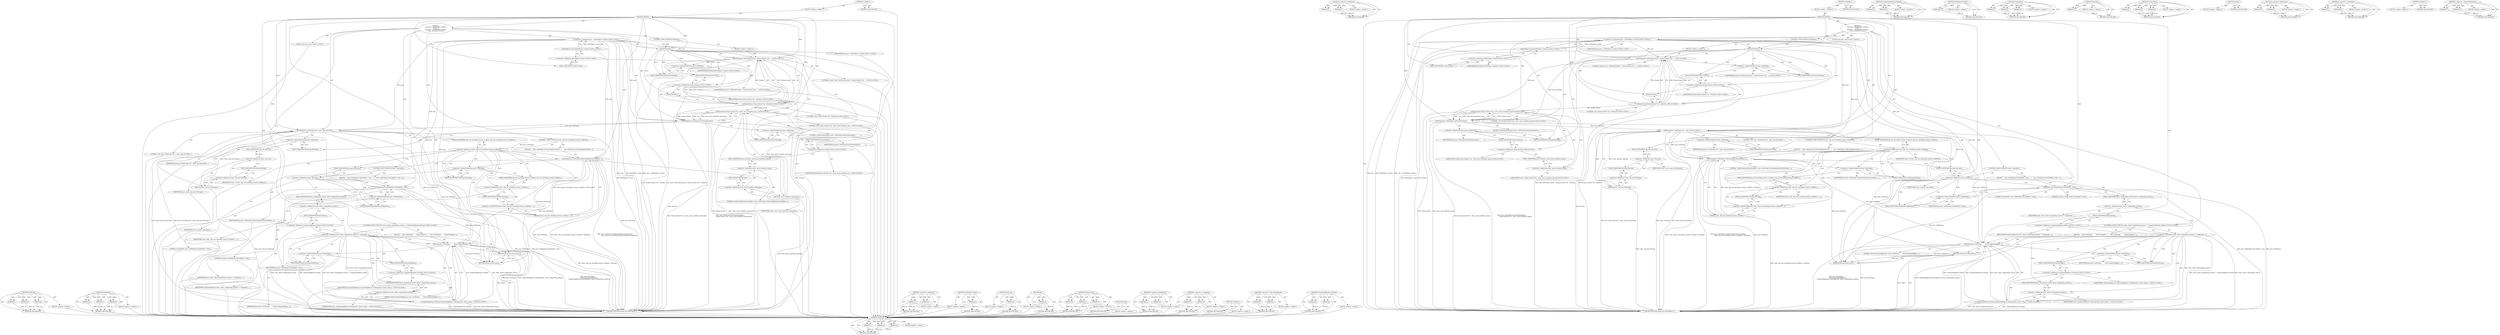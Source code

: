 digraph "&lt;operator&gt;.indirectFieldAccess" {
vulnerable_160 [label=<(METHOD,SetString)>];
vulnerable_161 [label=<(PARAM,p1)>];
vulnerable_162 [label=<(PARAM,p2)>];
vulnerable_163 [label=<(PARAM,p3)>];
vulnerable_164 [label=<(BLOCK,&lt;empty&gt;,&lt;empty&gt;)>];
vulnerable_165 [label=<(METHOD_RETURN,ANY)>];
vulnerable_185 [label=<(METHOD,SetBoolean)>];
vulnerable_186 [label=<(PARAM,p1)>];
vulnerable_187 [label=<(PARAM,p2)>];
vulnerable_188 [label=<(PARAM,p3)>];
vulnerable_189 [label=<(BLOCK,&lt;empty&gt;,&lt;empty&gt;)>];
vulnerable_190 [label=<(METHOD_RETURN,ANY)>];
vulnerable_6 [label=<(METHOD,&lt;global&gt;)<SUB>1</SUB>>];
vulnerable_7 [label=<(BLOCK,&lt;empty&gt;,&lt;empty&gt;)<SUB>1</SUB>>];
vulnerable_8 [label=<(METHOD,ToJSON)<SUB>1</SUB>>];
vulnerable_9 [label="<(BLOCK,{
  auto json = JSONObject::Create();
   if (Pa...,{
  auto json = JSONObject::Create();
   if (Pa...)<SUB>1</SUB>>"];
vulnerable_10 [label="<(LOCAL,auto json: auto)<SUB>2</SUB>>"];
vulnerable_11 [label="<(&lt;operator&gt;.assignment,json = JSONObject::Create())<SUB>2</SUB>>"];
vulnerable_12 [label="<(IDENTIFIER,json,json = JSONObject::Create())<SUB>2</SUB>>"];
vulnerable_13 [label="<(JSONObject.Create,JSONObject::Create())<SUB>2</SUB>>"];
vulnerable_14 [label="<(&lt;operator&gt;.fieldAccess,JSONObject::Create)<SUB>2</SUB>>"];
vulnerable_15 [label="<(IDENTIFIER,JSONObject,JSONObject::Create())<SUB>2</SUB>>"];
vulnerable_16 [label=<(FIELD_IDENTIFIER,Create,Create)<SUB>2</SUB>>];
vulnerable_17 [label=<(CONTROL_STRUCTURE,IF,if (Parent()))<SUB>3</SUB>>];
vulnerable_18 [label=<(Parent,Parent())<SUB>3</SUB>>];
vulnerable_19 [label=<(BLOCK,&lt;empty&gt;,&lt;empty&gt;)<SUB>4</SUB>>];
vulnerable_20 [label="<(SetString,json-&gt;SetString(&quot;parent&quot;, String::Format(&quot;%p&quot;, ...)<SUB>4</SUB>>"];
vulnerable_21 [label=<(&lt;operator&gt;.indirectFieldAccess,json-&gt;SetString)<SUB>4</SUB>>];
vulnerable_22 [label="<(IDENTIFIER,json,json-&gt;SetString(&quot;parent&quot;, String::Format(&quot;%p&quot;, ...)<SUB>4</SUB>>"];
vulnerable_23 [label=<(FIELD_IDENTIFIER,SetString,SetString)<SUB>4</SUB>>];
vulnerable_24 [label="<(LITERAL,&quot;parent&quot;,json-&gt;SetString(&quot;parent&quot;, String::Format(&quot;%p&quot;, ...)<SUB>4</SUB>>"];
vulnerable_25 [label="<(String.Format,String::Format(&quot;%p&quot;, Parent()))<SUB>4</SUB>>"];
vulnerable_26 [label="<(&lt;operator&gt;.fieldAccess,String::Format)<SUB>4</SUB>>"];
vulnerable_27 [label="<(IDENTIFIER,String,String::Format(&quot;%p&quot;, Parent()))<SUB>4</SUB>>"];
vulnerable_28 [label=<(FIELD_IDENTIFIER,Format,Format)<SUB>4</SUB>>];
vulnerable_29 [label="<(LITERAL,&quot;%p&quot;,String::Format(&quot;%p&quot;, Parent()))<SUB>4</SUB>>"];
vulnerable_30 [label=<(Parent,Parent())<SUB>4</SUB>>];
vulnerable_31 [label=<(SetString,json-&gt;SetString(&quot;localTransformSpace&quot;,
        ...)<SUB>5</SUB>>];
vulnerable_32 [label=<(&lt;operator&gt;.indirectFieldAccess,json-&gt;SetString)<SUB>5</SUB>>];
vulnerable_33 [label=<(IDENTIFIER,json,json-&gt;SetString(&quot;localTransformSpace&quot;,
        ...)<SUB>5</SUB>>];
vulnerable_34 [label=<(FIELD_IDENTIFIER,SetString,SetString)<SUB>5</SUB>>];
vulnerable_35 [label=<(LITERAL,&quot;localTransformSpace&quot;,json-&gt;SetString(&quot;localTransformSpace&quot;,
        ...)<SUB>5</SUB>>];
vulnerable_36 [label="<(String.Format,String::Format(&quot;%p&quot;, state_.local_transform_spa...)<SUB>6</SUB>>"];
vulnerable_37 [label="<(&lt;operator&gt;.fieldAccess,String::Format)<SUB>6</SUB>>"];
vulnerable_38 [label="<(IDENTIFIER,String,String::Format(&quot;%p&quot;, state_.local_transform_spa...)<SUB>6</SUB>>"];
vulnerable_39 [label=<(FIELD_IDENTIFIER,Format,Format)<SUB>6</SUB>>];
vulnerable_40 [label="<(LITERAL,&quot;%p&quot;,String::Format(&quot;%p&quot;, state_.local_transform_spa...)<SUB>6</SUB>>"];
vulnerable_41 [label=<(get,state_.local_transform_space.get())<SUB>6</SUB>>];
vulnerable_42 [label=<(&lt;operator&gt;.fieldAccess,state_.local_transform_space.get)<SUB>6</SUB>>];
vulnerable_43 [label=<(&lt;operator&gt;.fieldAccess,state_.local_transform_space)<SUB>6</SUB>>];
vulnerable_44 [label=<(IDENTIFIER,state_,state_.local_transform_space.get())<SUB>6</SUB>>];
vulnerable_45 [label=<(FIELD_IDENTIFIER,local_transform_space,local_transform_space)<SUB>6</SUB>>];
vulnerable_46 [label=<(FIELD_IDENTIFIER,get,get)<SUB>6</SUB>>];
vulnerable_47 [label=<(SetString,json-&gt;SetString(&quot;rect&quot;, state_.clip_rect.ToStri...)<SUB>7</SUB>>];
vulnerable_48 [label=<(&lt;operator&gt;.indirectFieldAccess,json-&gt;SetString)<SUB>7</SUB>>];
vulnerable_49 [label=<(IDENTIFIER,json,json-&gt;SetString(&quot;rect&quot;, state_.clip_rect.ToStri...)<SUB>7</SUB>>];
vulnerable_50 [label=<(FIELD_IDENTIFIER,SetString,SetString)<SUB>7</SUB>>];
vulnerable_51 [label=<(LITERAL,&quot;rect&quot;,json-&gt;SetString(&quot;rect&quot;, state_.clip_rect.ToStri...)<SUB>7</SUB>>];
vulnerable_52 [label=<(ToString,state_.clip_rect.ToString())<SUB>7</SUB>>];
vulnerable_53 [label=<(&lt;operator&gt;.fieldAccess,state_.clip_rect.ToString)<SUB>7</SUB>>];
vulnerable_54 [label=<(&lt;operator&gt;.fieldAccess,state_.clip_rect)<SUB>7</SUB>>];
vulnerable_55 [label=<(IDENTIFIER,state_,state_.clip_rect.ToString())<SUB>7</SUB>>];
vulnerable_56 [label=<(FIELD_IDENTIFIER,clip_rect,clip_rect)<SUB>7</SUB>>];
vulnerable_57 [label=<(FIELD_IDENTIFIER,ToString,ToString)<SUB>7</SUB>>];
vulnerable_58 [label=<(CONTROL_STRUCTURE,IF,if (state_.clip_rect_excluding_overlay_scrollbars))<SUB>8</SUB>>];
vulnerable_59 [label=<(&lt;operator&gt;.fieldAccess,state_.clip_rect_excluding_overlay_scrollbars)<SUB>8</SUB>>];
vulnerable_60 [label=<(IDENTIFIER,state_,if (state_.clip_rect_excluding_overlay_scrollbars))<SUB>8</SUB>>];
vulnerable_61 [label=<(FIELD_IDENTIFIER,clip_rect_excluding_overlay_scrollbars,clip_rect_excluding_overlay_scrollbars)<SUB>8</SUB>>];
vulnerable_62 [label=<(BLOCK,{
     json-&gt;SetString(&quot;rectExcludingOverlayScr...,{
     json-&gt;SetString(&quot;rectExcludingOverlayScr...)<SUB>8</SUB>>];
vulnerable_63 [label=<(SetString,json-&gt;SetString(&quot;rectExcludingOverlayScrollbars...)<SUB>9</SUB>>];
vulnerable_64 [label=<(&lt;operator&gt;.indirectFieldAccess,json-&gt;SetString)<SUB>9</SUB>>];
vulnerable_65 [label=<(IDENTIFIER,json,json-&gt;SetString(&quot;rectExcludingOverlayScrollbars...)<SUB>9</SUB>>];
vulnerable_66 [label=<(FIELD_IDENTIFIER,SetString,SetString)<SUB>9</SUB>>];
vulnerable_67 [label=<(LITERAL,&quot;rectExcludingOverlayScrollbars&quot;,json-&gt;SetString(&quot;rectExcludingOverlayScrollbars...)<SUB>9</SUB>>];
vulnerable_68 [label=<(ToString,state_.clip_rect_excluding_overlay_scrollbars-&gt;...)<SUB>10</SUB>>];
vulnerable_69 [label=<(&lt;operator&gt;.indirectFieldAccess,state_.clip_rect_excluding_overlay_scrollbars-&gt;...)<SUB>10</SUB>>];
vulnerable_70 [label=<(&lt;operator&gt;.fieldAccess,state_.clip_rect_excluding_overlay_scrollbars)<SUB>10</SUB>>];
vulnerable_71 [label=<(IDENTIFIER,state_,state_.clip_rect_excluding_overlay_scrollbars-&gt;...)<SUB>10</SUB>>];
vulnerable_72 [label=<(FIELD_IDENTIFIER,clip_rect_excluding_overlay_scrollbars,clip_rect_excluding_overlay_scrollbars)<SUB>10</SUB>>];
vulnerable_73 [label=<(FIELD_IDENTIFIER,ToString,ToString)<SUB>10</SUB>>];
vulnerable_74 [label=<(CONTROL_STRUCTURE,IF,if (state_.clip_path))<SUB>12</SUB>>];
vulnerable_75 [label=<(&lt;operator&gt;.fieldAccess,state_.clip_path)<SUB>12</SUB>>];
vulnerable_76 [label=<(IDENTIFIER,state_,if (state_.clip_path))<SUB>12</SUB>>];
vulnerable_77 [label=<(FIELD_IDENTIFIER,clip_path,clip_path)<SUB>12</SUB>>];
vulnerable_78 [label=<(BLOCK,{
    json-&gt;SetBoolean(&quot;hasClipPath&quot;, true);
  },{
    json-&gt;SetBoolean(&quot;hasClipPath&quot;, true);
  })<SUB>12</SUB>>];
vulnerable_79 [label=<(SetBoolean,json-&gt;SetBoolean(&quot;hasClipPath&quot;, true))<SUB>13</SUB>>];
vulnerable_80 [label=<(&lt;operator&gt;.indirectFieldAccess,json-&gt;SetBoolean)<SUB>13</SUB>>];
vulnerable_81 [label=<(IDENTIFIER,json,json-&gt;SetBoolean(&quot;hasClipPath&quot;, true))<SUB>13</SUB>>];
vulnerable_82 [label=<(FIELD_IDENTIFIER,SetBoolean,SetBoolean)<SUB>13</SUB>>];
vulnerable_83 [label=<(LITERAL,&quot;hasClipPath&quot;,json-&gt;SetBoolean(&quot;hasClipPath&quot;, true))<SUB>13</SUB>>];
vulnerable_84 [label=<(LITERAL,true,json-&gt;SetBoolean(&quot;hasClipPath&quot;, true))<SUB>13</SUB>>];
vulnerable_85 [label="<(CONTROL_STRUCTURE,IF,if (state_.direct_compositing_reasons != CompositingReason::kNone))<SUB>15</SUB>>"];
vulnerable_86 [label=<(&lt;operator&gt;.notEquals,state_.direct_compositing_reasons != Compositin...)<SUB>15</SUB>>];
vulnerable_87 [label=<(&lt;operator&gt;.fieldAccess,state_.direct_compositing_reasons)<SUB>15</SUB>>];
vulnerable_88 [label=<(IDENTIFIER,state_,state_.direct_compositing_reasons != Compositin...)<SUB>15</SUB>>];
vulnerable_89 [label=<(FIELD_IDENTIFIER,direct_compositing_reasons,direct_compositing_reasons)<SUB>15</SUB>>];
vulnerable_90 [label="<(&lt;operator&gt;.fieldAccess,CompositingReason::kNone)<SUB>15</SUB>>"];
vulnerable_91 [label=<(IDENTIFIER,CompositingReason,state_.direct_compositing_reasons != Compositin...)<SUB>15</SUB>>];
vulnerable_92 [label=<(FIELD_IDENTIFIER,kNone,kNone)<SUB>15</SUB>>];
vulnerable_93 [label=<(BLOCK,{
    json-&gt;SetString(
        &quot;directCompositi...,{
    json-&gt;SetString(
        &quot;directCompositi...)<SUB>15</SUB>>];
vulnerable_94 [label=<(SetString,json-&gt;SetString(
        &quot;directCompositingReas...)<SUB>16</SUB>>];
vulnerable_95 [label=<(&lt;operator&gt;.indirectFieldAccess,json-&gt;SetString)<SUB>16</SUB>>];
vulnerable_96 [label=<(IDENTIFIER,json,json-&gt;SetString(
        &quot;directCompositingReas...)<SUB>16</SUB>>];
vulnerable_97 [label=<(FIELD_IDENTIFIER,SetString,SetString)<SUB>16</SUB>>];
vulnerable_98 [label=<(LITERAL,&quot;directCompositingReasons&quot;,json-&gt;SetString(
        &quot;directCompositingReas...)<SUB>17</SUB>>];
vulnerable_99 [label="<(CompositingReason.ToString,CompositingReason::ToString(state_.direct_compo...)<SUB>18</SUB>>"];
vulnerable_100 [label="<(&lt;operator&gt;.fieldAccess,CompositingReason::ToString)<SUB>18</SUB>>"];
vulnerable_101 [label="<(IDENTIFIER,CompositingReason,CompositingReason::ToString(state_.direct_compo...)<SUB>18</SUB>>"];
vulnerable_102 [label=<(FIELD_IDENTIFIER,ToString,ToString)<SUB>18</SUB>>];
vulnerable_103 [label=<(&lt;operator&gt;.fieldAccess,state_.direct_compositing_reasons)<SUB>18</SUB>>];
vulnerable_104 [label="<(IDENTIFIER,state_,CompositingReason::ToString(state_.direct_compo...)<SUB>18</SUB>>"];
vulnerable_105 [label=<(FIELD_IDENTIFIER,direct_compositing_reasons,direct_compositing_reasons)<SUB>18</SUB>>];
vulnerable_106 [label=<(RETURN,return json;,return json;)<SUB>20</SUB>>];
vulnerable_107 [label=<(IDENTIFIER,json,return json;)<SUB>20</SUB>>];
vulnerable_108 [label=<(METHOD_RETURN,unique_ptr&lt;JSONObject&gt;)<SUB>1</SUB>>];
vulnerable_110 [label=<(METHOD_RETURN,ANY)<SUB>1</SUB>>];
vulnerable_191 [label=<(METHOD,&lt;operator&gt;.notEquals)>];
vulnerable_192 [label=<(PARAM,p1)>];
vulnerable_193 [label=<(PARAM,p2)>];
vulnerable_194 [label=<(BLOCK,&lt;empty&gt;,&lt;empty&gt;)>];
vulnerable_195 [label=<(METHOD_RETURN,ANY)>];
vulnerable_148 [label=<(METHOD,JSONObject.Create)>];
vulnerable_149 [label=<(PARAM,p1)>];
vulnerable_150 [label=<(BLOCK,&lt;empty&gt;,&lt;empty&gt;)>];
vulnerable_151 [label=<(METHOD_RETURN,ANY)>];
vulnerable_181 [label=<(METHOD,ToString)>];
vulnerable_182 [label=<(PARAM,p1)>];
vulnerable_183 [label=<(BLOCK,&lt;empty&gt;,&lt;empty&gt;)>];
vulnerable_184 [label=<(METHOD_RETURN,ANY)>];
vulnerable_177 [label=<(METHOD,get)>];
vulnerable_178 [label=<(PARAM,p1)>];
vulnerable_179 [label=<(BLOCK,&lt;empty&gt;,&lt;empty&gt;)>];
vulnerable_180 [label=<(METHOD_RETURN,ANY)>];
vulnerable_171 [label=<(METHOD,String.Format)>];
vulnerable_172 [label=<(PARAM,p1)>];
vulnerable_173 [label=<(PARAM,p2)>];
vulnerable_174 [label=<(PARAM,p3)>];
vulnerable_175 [label=<(BLOCK,&lt;empty&gt;,&lt;empty&gt;)>];
vulnerable_176 [label=<(METHOD_RETURN,ANY)>];
vulnerable_157 [label=<(METHOD,Parent)>];
vulnerable_158 [label=<(BLOCK,&lt;empty&gt;,&lt;empty&gt;)>];
vulnerable_159 [label=<(METHOD_RETURN,ANY)>];
vulnerable_152 [label=<(METHOD,&lt;operator&gt;.fieldAccess)>];
vulnerable_153 [label=<(PARAM,p1)>];
vulnerable_154 [label=<(PARAM,p2)>];
vulnerable_155 [label=<(BLOCK,&lt;empty&gt;,&lt;empty&gt;)>];
vulnerable_156 [label=<(METHOD_RETURN,ANY)>];
vulnerable_143 [label=<(METHOD,&lt;operator&gt;.assignment)>];
vulnerable_144 [label=<(PARAM,p1)>];
vulnerable_145 [label=<(PARAM,p2)>];
vulnerable_146 [label=<(BLOCK,&lt;empty&gt;,&lt;empty&gt;)>];
vulnerable_147 [label=<(METHOD_RETURN,ANY)>];
vulnerable_137 [label=<(METHOD,&lt;global&gt;)<SUB>1</SUB>>];
vulnerable_138 [label=<(BLOCK,&lt;empty&gt;,&lt;empty&gt;)>];
vulnerable_139 [label=<(METHOD_RETURN,ANY)>];
vulnerable_166 [label=<(METHOD,&lt;operator&gt;.indirectFieldAccess)>];
vulnerable_167 [label=<(PARAM,p1)>];
vulnerable_168 [label=<(PARAM,p2)>];
vulnerable_169 [label=<(BLOCK,&lt;empty&gt;,&lt;empty&gt;)>];
vulnerable_170 [label=<(METHOD_RETURN,ANY)>];
vulnerable_196 [label=<(METHOD,CompositingReason.ToString)>];
vulnerable_197 [label=<(PARAM,p1)>];
vulnerable_198 [label=<(PARAM,p2)>];
vulnerable_199 [label=<(BLOCK,&lt;empty&gt;,&lt;empty&gt;)>];
vulnerable_200 [label=<(METHOD_RETURN,ANY)>];
fixed_157 [label=<(METHOD,SetString)>];
fixed_158 [label=<(PARAM,p1)>];
fixed_159 [label=<(PARAM,p2)>];
fixed_160 [label=<(PARAM,p3)>];
fixed_161 [label=<(BLOCK,&lt;empty&gt;,&lt;empty&gt;)>];
fixed_162 [label=<(METHOD_RETURN,ANY)>];
fixed_184 [label=<(METHOD,&lt;operator&gt;.notEquals)>];
fixed_185 [label=<(PARAM,p1)>];
fixed_186 [label=<(PARAM,p2)>];
fixed_187 [label=<(BLOCK,&lt;empty&gt;,&lt;empty&gt;)>];
fixed_188 [label=<(METHOD_RETURN,ANY)>];
fixed_6 [label=<(METHOD,&lt;global&gt;)<SUB>1</SUB>>];
fixed_7 [label=<(BLOCK,&lt;empty&gt;,&lt;empty&gt;)<SUB>1</SUB>>];
fixed_8 [label=<(METHOD,ToJSON)<SUB>1</SUB>>];
fixed_9 [label="<(BLOCK,{
  auto json = JSONObject::Create();
   if (Pa...,{
  auto json = JSONObject::Create();
   if (Pa...)<SUB>1</SUB>>"];
fixed_10 [label="<(LOCAL,auto json: auto)<SUB>2</SUB>>"];
fixed_11 [label="<(&lt;operator&gt;.assignment,json = JSONObject::Create())<SUB>2</SUB>>"];
fixed_12 [label="<(IDENTIFIER,json,json = JSONObject::Create())<SUB>2</SUB>>"];
fixed_13 [label="<(JSONObject.Create,JSONObject::Create())<SUB>2</SUB>>"];
fixed_14 [label="<(&lt;operator&gt;.fieldAccess,JSONObject::Create)<SUB>2</SUB>>"];
fixed_15 [label="<(IDENTIFIER,JSONObject,JSONObject::Create())<SUB>2</SUB>>"];
fixed_16 [label=<(FIELD_IDENTIFIER,Create,Create)<SUB>2</SUB>>];
fixed_17 [label=<(CONTROL_STRUCTURE,IF,if (Parent()))<SUB>3</SUB>>];
fixed_18 [label=<(Parent,Parent())<SUB>3</SUB>>];
fixed_19 [label=<(BLOCK,&lt;empty&gt;,&lt;empty&gt;)<SUB>4</SUB>>];
fixed_20 [label="<(SetString,json-&gt;SetString(&quot;parent&quot;, String::Format(&quot;%p&quot;, ...)<SUB>4</SUB>>"];
fixed_21 [label=<(&lt;operator&gt;.indirectFieldAccess,json-&gt;SetString)<SUB>4</SUB>>];
fixed_22 [label="<(IDENTIFIER,json,json-&gt;SetString(&quot;parent&quot;, String::Format(&quot;%p&quot;, ...)<SUB>4</SUB>>"];
fixed_23 [label=<(FIELD_IDENTIFIER,SetString,SetString)<SUB>4</SUB>>];
fixed_24 [label="<(LITERAL,&quot;parent&quot;,json-&gt;SetString(&quot;parent&quot;, String::Format(&quot;%p&quot;, ...)<SUB>4</SUB>>"];
fixed_25 [label="<(String.Format,String::Format(&quot;%p&quot;, Parent()))<SUB>4</SUB>>"];
fixed_26 [label="<(&lt;operator&gt;.fieldAccess,String::Format)<SUB>4</SUB>>"];
fixed_27 [label="<(IDENTIFIER,String,String::Format(&quot;%p&quot;, Parent()))<SUB>4</SUB>>"];
fixed_28 [label=<(FIELD_IDENTIFIER,Format,Format)<SUB>4</SUB>>];
fixed_29 [label="<(LITERAL,&quot;%p&quot;,String::Format(&quot;%p&quot;, Parent()))<SUB>4</SUB>>"];
fixed_30 [label=<(Parent,Parent())<SUB>4</SUB>>];
fixed_31 [label=<(SetString,json-&gt;SetString(&quot;localTransformSpace&quot;,
        ...)<SUB>5</SUB>>];
fixed_32 [label=<(&lt;operator&gt;.indirectFieldAccess,json-&gt;SetString)<SUB>5</SUB>>];
fixed_33 [label=<(IDENTIFIER,json,json-&gt;SetString(&quot;localTransformSpace&quot;,
        ...)<SUB>5</SUB>>];
fixed_34 [label=<(FIELD_IDENTIFIER,SetString,SetString)<SUB>5</SUB>>];
fixed_35 [label=<(LITERAL,&quot;localTransformSpace&quot;,json-&gt;SetString(&quot;localTransformSpace&quot;,
        ...)<SUB>5</SUB>>];
fixed_36 [label="<(String.Format,String::Format(&quot;%p&quot;, state_.local_transform_space))<SUB>6</SUB>>"];
fixed_37 [label="<(&lt;operator&gt;.fieldAccess,String::Format)<SUB>6</SUB>>"];
fixed_38 [label="<(IDENTIFIER,String,String::Format(&quot;%p&quot;, state_.local_transform_space))<SUB>6</SUB>>"];
fixed_39 [label=<(FIELD_IDENTIFIER,Format,Format)<SUB>6</SUB>>];
fixed_40 [label="<(LITERAL,&quot;%p&quot;,String::Format(&quot;%p&quot;, state_.local_transform_space))<SUB>6</SUB>>"];
fixed_41 [label=<(&lt;operator&gt;.fieldAccess,state_.local_transform_space)<SUB>6</SUB>>];
fixed_42 [label="<(IDENTIFIER,state_,String::Format(&quot;%p&quot;, state_.local_transform_space))<SUB>6</SUB>>"];
fixed_43 [label=<(FIELD_IDENTIFIER,local_transform_space,local_transform_space)<SUB>6</SUB>>];
fixed_44 [label=<(SetString,json-&gt;SetString(&quot;rect&quot;, state_.clip_rect.ToStri...)<SUB>7</SUB>>];
fixed_45 [label=<(&lt;operator&gt;.indirectFieldAccess,json-&gt;SetString)<SUB>7</SUB>>];
fixed_46 [label=<(IDENTIFIER,json,json-&gt;SetString(&quot;rect&quot;, state_.clip_rect.ToStri...)<SUB>7</SUB>>];
fixed_47 [label=<(FIELD_IDENTIFIER,SetString,SetString)<SUB>7</SUB>>];
fixed_48 [label=<(LITERAL,&quot;rect&quot;,json-&gt;SetString(&quot;rect&quot;, state_.clip_rect.ToStri...)<SUB>7</SUB>>];
fixed_49 [label=<(ToString,state_.clip_rect.ToString())<SUB>7</SUB>>];
fixed_50 [label=<(&lt;operator&gt;.fieldAccess,state_.clip_rect.ToString)<SUB>7</SUB>>];
fixed_51 [label=<(&lt;operator&gt;.fieldAccess,state_.clip_rect)<SUB>7</SUB>>];
fixed_52 [label=<(IDENTIFIER,state_,state_.clip_rect.ToString())<SUB>7</SUB>>];
fixed_53 [label=<(FIELD_IDENTIFIER,clip_rect,clip_rect)<SUB>7</SUB>>];
fixed_54 [label=<(FIELD_IDENTIFIER,ToString,ToString)<SUB>7</SUB>>];
fixed_55 [label=<(CONTROL_STRUCTURE,IF,if (state_.clip_rect_excluding_overlay_scrollbars))<SUB>8</SUB>>];
fixed_56 [label=<(&lt;operator&gt;.fieldAccess,state_.clip_rect_excluding_overlay_scrollbars)<SUB>8</SUB>>];
fixed_57 [label=<(IDENTIFIER,state_,if (state_.clip_rect_excluding_overlay_scrollbars))<SUB>8</SUB>>];
fixed_58 [label=<(FIELD_IDENTIFIER,clip_rect_excluding_overlay_scrollbars,clip_rect_excluding_overlay_scrollbars)<SUB>8</SUB>>];
fixed_59 [label=<(BLOCK,{
     json-&gt;SetString(&quot;rectExcludingOverlayScr...,{
     json-&gt;SetString(&quot;rectExcludingOverlayScr...)<SUB>8</SUB>>];
fixed_60 [label=<(SetString,json-&gt;SetString(&quot;rectExcludingOverlayScrollbars...)<SUB>9</SUB>>];
fixed_61 [label=<(&lt;operator&gt;.indirectFieldAccess,json-&gt;SetString)<SUB>9</SUB>>];
fixed_62 [label=<(IDENTIFIER,json,json-&gt;SetString(&quot;rectExcludingOverlayScrollbars...)<SUB>9</SUB>>];
fixed_63 [label=<(FIELD_IDENTIFIER,SetString,SetString)<SUB>9</SUB>>];
fixed_64 [label=<(LITERAL,&quot;rectExcludingOverlayScrollbars&quot;,json-&gt;SetString(&quot;rectExcludingOverlayScrollbars...)<SUB>9</SUB>>];
fixed_65 [label=<(ToString,state_.clip_rect_excluding_overlay_scrollbars-&gt;...)<SUB>10</SUB>>];
fixed_66 [label=<(&lt;operator&gt;.indirectFieldAccess,state_.clip_rect_excluding_overlay_scrollbars-&gt;...)<SUB>10</SUB>>];
fixed_67 [label=<(&lt;operator&gt;.fieldAccess,state_.clip_rect_excluding_overlay_scrollbars)<SUB>10</SUB>>];
fixed_68 [label=<(IDENTIFIER,state_,state_.clip_rect_excluding_overlay_scrollbars-&gt;...)<SUB>10</SUB>>];
fixed_69 [label=<(FIELD_IDENTIFIER,clip_rect_excluding_overlay_scrollbars,clip_rect_excluding_overlay_scrollbars)<SUB>10</SUB>>];
fixed_70 [label=<(FIELD_IDENTIFIER,ToString,ToString)<SUB>10</SUB>>];
fixed_71 [label=<(CONTROL_STRUCTURE,IF,if (state_.clip_path))<SUB>12</SUB>>];
fixed_72 [label=<(&lt;operator&gt;.fieldAccess,state_.clip_path)<SUB>12</SUB>>];
fixed_73 [label=<(IDENTIFIER,state_,if (state_.clip_path))<SUB>12</SUB>>];
fixed_74 [label=<(FIELD_IDENTIFIER,clip_path,clip_path)<SUB>12</SUB>>];
fixed_75 [label=<(BLOCK,{
    json-&gt;SetBoolean(&quot;hasClipPath&quot;, true);
  },{
    json-&gt;SetBoolean(&quot;hasClipPath&quot;, true);
  })<SUB>12</SUB>>];
fixed_76 [label=<(SetBoolean,json-&gt;SetBoolean(&quot;hasClipPath&quot;, true))<SUB>13</SUB>>];
fixed_77 [label=<(&lt;operator&gt;.indirectFieldAccess,json-&gt;SetBoolean)<SUB>13</SUB>>];
fixed_78 [label=<(IDENTIFIER,json,json-&gt;SetBoolean(&quot;hasClipPath&quot;, true))<SUB>13</SUB>>];
fixed_79 [label=<(FIELD_IDENTIFIER,SetBoolean,SetBoolean)<SUB>13</SUB>>];
fixed_80 [label=<(LITERAL,&quot;hasClipPath&quot;,json-&gt;SetBoolean(&quot;hasClipPath&quot;, true))<SUB>13</SUB>>];
fixed_81 [label=<(LITERAL,true,json-&gt;SetBoolean(&quot;hasClipPath&quot;, true))<SUB>13</SUB>>];
fixed_82 [label="<(CONTROL_STRUCTURE,IF,if (state_.direct_compositing_reasons != CompositingReason::kNone))<SUB>15</SUB>>"];
fixed_83 [label=<(&lt;operator&gt;.notEquals,state_.direct_compositing_reasons != Compositin...)<SUB>15</SUB>>];
fixed_84 [label=<(&lt;operator&gt;.fieldAccess,state_.direct_compositing_reasons)<SUB>15</SUB>>];
fixed_85 [label=<(IDENTIFIER,state_,state_.direct_compositing_reasons != Compositin...)<SUB>15</SUB>>];
fixed_86 [label=<(FIELD_IDENTIFIER,direct_compositing_reasons,direct_compositing_reasons)<SUB>15</SUB>>];
fixed_87 [label="<(&lt;operator&gt;.fieldAccess,CompositingReason::kNone)<SUB>15</SUB>>"];
fixed_88 [label=<(IDENTIFIER,CompositingReason,state_.direct_compositing_reasons != Compositin...)<SUB>15</SUB>>];
fixed_89 [label=<(FIELD_IDENTIFIER,kNone,kNone)<SUB>15</SUB>>];
fixed_90 [label=<(BLOCK,{
    json-&gt;SetString(
        &quot;directCompositi...,{
    json-&gt;SetString(
        &quot;directCompositi...)<SUB>15</SUB>>];
fixed_91 [label=<(SetString,json-&gt;SetString(
        &quot;directCompositingReas...)<SUB>16</SUB>>];
fixed_92 [label=<(&lt;operator&gt;.indirectFieldAccess,json-&gt;SetString)<SUB>16</SUB>>];
fixed_93 [label=<(IDENTIFIER,json,json-&gt;SetString(
        &quot;directCompositingReas...)<SUB>16</SUB>>];
fixed_94 [label=<(FIELD_IDENTIFIER,SetString,SetString)<SUB>16</SUB>>];
fixed_95 [label=<(LITERAL,&quot;directCompositingReasons&quot;,json-&gt;SetString(
        &quot;directCompositingReas...)<SUB>17</SUB>>];
fixed_96 [label="<(CompositingReason.ToString,CompositingReason::ToString(state_.direct_compo...)<SUB>18</SUB>>"];
fixed_97 [label="<(&lt;operator&gt;.fieldAccess,CompositingReason::ToString)<SUB>18</SUB>>"];
fixed_98 [label="<(IDENTIFIER,CompositingReason,CompositingReason::ToString(state_.direct_compo...)<SUB>18</SUB>>"];
fixed_99 [label=<(FIELD_IDENTIFIER,ToString,ToString)<SUB>18</SUB>>];
fixed_100 [label=<(&lt;operator&gt;.fieldAccess,state_.direct_compositing_reasons)<SUB>18</SUB>>];
fixed_101 [label="<(IDENTIFIER,state_,CompositingReason::ToString(state_.direct_compo...)<SUB>18</SUB>>"];
fixed_102 [label=<(FIELD_IDENTIFIER,direct_compositing_reasons,direct_compositing_reasons)<SUB>18</SUB>>];
fixed_103 [label=<(RETURN,return json;,return json;)<SUB>20</SUB>>];
fixed_104 [label=<(IDENTIFIER,json,return json;)<SUB>20</SUB>>];
fixed_105 [label=<(METHOD_RETURN,unique_ptr&lt;JSONObject&gt;)<SUB>1</SUB>>];
fixed_107 [label=<(METHOD_RETURN,ANY)<SUB>1</SUB>>];
fixed_189 [label=<(METHOD,CompositingReason.ToString)>];
fixed_190 [label=<(PARAM,p1)>];
fixed_191 [label=<(PARAM,p2)>];
fixed_192 [label=<(BLOCK,&lt;empty&gt;,&lt;empty&gt;)>];
fixed_193 [label=<(METHOD_RETURN,ANY)>];
fixed_145 [label=<(METHOD,JSONObject.Create)>];
fixed_146 [label=<(PARAM,p1)>];
fixed_147 [label=<(BLOCK,&lt;empty&gt;,&lt;empty&gt;)>];
fixed_148 [label=<(METHOD_RETURN,ANY)>];
fixed_178 [label=<(METHOD,SetBoolean)>];
fixed_179 [label=<(PARAM,p1)>];
fixed_180 [label=<(PARAM,p2)>];
fixed_181 [label=<(PARAM,p3)>];
fixed_182 [label=<(BLOCK,&lt;empty&gt;,&lt;empty&gt;)>];
fixed_183 [label=<(METHOD_RETURN,ANY)>];
fixed_174 [label=<(METHOD,ToString)>];
fixed_175 [label=<(PARAM,p1)>];
fixed_176 [label=<(BLOCK,&lt;empty&gt;,&lt;empty&gt;)>];
fixed_177 [label=<(METHOD_RETURN,ANY)>];
fixed_168 [label=<(METHOD,String.Format)>];
fixed_169 [label=<(PARAM,p1)>];
fixed_170 [label=<(PARAM,p2)>];
fixed_171 [label=<(PARAM,p3)>];
fixed_172 [label=<(BLOCK,&lt;empty&gt;,&lt;empty&gt;)>];
fixed_173 [label=<(METHOD_RETURN,ANY)>];
fixed_154 [label=<(METHOD,Parent)>];
fixed_155 [label=<(BLOCK,&lt;empty&gt;,&lt;empty&gt;)>];
fixed_156 [label=<(METHOD_RETURN,ANY)>];
fixed_149 [label=<(METHOD,&lt;operator&gt;.fieldAccess)>];
fixed_150 [label=<(PARAM,p1)>];
fixed_151 [label=<(PARAM,p2)>];
fixed_152 [label=<(BLOCK,&lt;empty&gt;,&lt;empty&gt;)>];
fixed_153 [label=<(METHOD_RETURN,ANY)>];
fixed_140 [label=<(METHOD,&lt;operator&gt;.assignment)>];
fixed_141 [label=<(PARAM,p1)>];
fixed_142 [label=<(PARAM,p2)>];
fixed_143 [label=<(BLOCK,&lt;empty&gt;,&lt;empty&gt;)>];
fixed_144 [label=<(METHOD_RETURN,ANY)>];
fixed_134 [label=<(METHOD,&lt;global&gt;)<SUB>1</SUB>>];
fixed_135 [label=<(BLOCK,&lt;empty&gt;,&lt;empty&gt;)>];
fixed_136 [label=<(METHOD_RETURN,ANY)>];
fixed_163 [label=<(METHOD,&lt;operator&gt;.indirectFieldAccess)>];
fixed_164 [label=<(PARAM,p1)>];
fixed_165 [label=<(PARAM,p2)>];
fixed_166 [label=<(BLOCK,&lt;empty&gt;,&lt;empty&gt;)>];
fixed_167 [label=<(METHOD_RETURN,ANY)>];
vulnerable_160 -> vulnerable_161  [key=0, label="AST: "];
vulnerable_160 -> vulnerable_161  [key=1, label="DDG: "];
vulnerable_160 -> vulnerable_164  [key=0, label="AST: "];
vulnerable_160 -> vulnerable_162  [key=0, label="AST: "];
vulnerable_160 -> vulnerable_162  [key=1, label="DDG: "];
vulnerable_160 -> vulnerable_165  [key=0, label="AST: "];
vulnerable_160 -> vulnerable_165  [key=1, label="CFG: "];
vulnerable_160 -> vulnerable_163  [key=0, label="AST: "];
vulnerable_160 -> vulnerable_163  [key=1, label="DDG: "];
vulnerable_161 -> vulnerable_165  [key=0, label="DDG: p1"];
vulnerable_162 -> vulnerable_165  [key=0, label="DDG: p2"];
vulnerable_163 -> vulnerable_165  [key=0, label="DDG: p3"];
vulnerable_164 -> fixed_157  [key=0];
vulnerable_165 -> fixed_157  [key=0];
vulnerable_185 -> vulnerable_186  [key=0, label="AST: "];
vulnerable_185 -> vulnerable_186  [key=1, label="DDG: "];
vulnerable_185 -> vulnerable_189  [key=0, label="AST: "];
vulnerable_185 -> vulnerable_187  [key=0, label="AST: "];
vulnerable_185 -> vulnerable_187  [key=1, label="DDG: "];
vulnerable_185 -> vulnerable_190  [key=0, label="AST: "];
vulnerable_185 -> vulnerable_190  [key=1, label="CFG: "];
vulnerable_185 -> vulnerable_188  [key=0, label="AST: "];
vulnerable_185 -> vulnerable_188  [key=1, label="DDG: "];
vulnerable_186 -> vulnerable_190  [key=0, label="DDG: p1"];
vulnerable_187 -> vulnerable_190  [key=0, label="DDG: p2"];
vulnerable_188 -> vulnerable_190  [key=0, label="DDG: p3"];
vulnerable_189 -> fixed_157  [key=0];
vulnerable_190 -> fixed_157  [key=0];
vulnerable_6 -> vulnerable_7  [key=0, label="AST: "];
vulnerable_6 -> vulnerable_110  [key=0, label="AST: "];
vulnerable_6 -> vulnerable_110  [key=1, label="CFG: "];
vulnerable_7 -> vulnerable_8  [key=0, label="AST: "];
vulnerable_8 -> vulnerable_9  [key=0, label="AST: "];
vulnerable_8 -> vulnerable_108  [key=0, label="AST: "];
vulnerable_8 -> vulnerable_16  [key=0, label="CFG: "];
vulnerable_8 -> vulnerable_18  [key=0, label="DDG: "];
vulnerable_8 -> vulnerable_31  [key=0, label="DDG: "];
vulnerable_8 -> vulnerable_47  [key=0, label="DDG: "];
vulnerable_8 -> vulnerable_107  [key=0, label="DDG: "];
vulnerable_8 -> vulnerable_36  [key=0, label="DDG: "];
vulnerable_8 -> vulnerable_20  [key=0, label="DDG: "];
vulnerable_8 -> vulnerable_63  [key=0, label="DDG: "];
vulnerable_8 -> vulnerable_79  [key=0, label="DDG: "];
vulnerable_8 -> vulnerable_94  [key=0, label="DDG: "];
vulnerable_8 -> vulnerable_25  [key=0, label="DDG: "];
vulnerable_9 -> vulnerable_10  [key=0, label="AST: "];
vulnerable_9 -> vulnerable_11  [key=0, label="AST: "];
vulnerable_9 -> vulnerable_17  [key=0, label="AST: "];
vulnerable_9 -> vulnerable_31  [key=0, label="AST: "];
vulnerable_9 -> vulnerable_47  [key=0, label="AST: "];
vulnerable_9 -> vulnerable_58  [key=0, label="AST: "];
vulnerable_9 -> vulnerable_74  [key=0, label="AST: "];
vulnerable_9 -> vulnerable_85  [key=0, label="AST: "];
vulnerable_9 -> vulnerable_106  [key=0, label="AST: "];
vulnerable_10 -> fixed_157  [key=0];
vulnerable_11 -> vulnerable_12  [key=0, label="AST: "];
vulnerable_11 -> vulnerable_13  [key=0, label="AST: "];
vulnerable_11 -> vulnerable_18  [key=0, label="CFG: "];
vulnerable_11 -> vulnerable_108  [key=0, label="DDG: json"];
vulnerable_11 -> vulnerable_108  [key=1, label="DDG: JSONObject::Create()"];
vulnerable_11 -> vulnerable_108  [key=2, label="DDG: json = JSONObject::Create()"];
vulnerable_11 -> vulnerable_31  [key=0, label="DDG: json"];
vulnerable_11 -> vulnerable_47  [key=0, label="DDG: json"];
vulnerable_11 -> vulnerable_107  [key=0, label="DDG: json"];
vulnerable_11 -> vulnerable_20  [key=0, label="DDG: json"];
vulnerable_11 -> vulnerable_63  [key=0, label="DDG: json"];
vulnerable_11 -> vulnerable_79  [key=0, label="DDG: json"];
vulnerable_11 -> vulnerable_94  [key=0, label="DDG: json"];
vulnerable_12 -> fixed_157  [key=0];
vulnerable_13 -> vulnerable_14  [key=0, label="AST: "];
vulnerable_13 -> vulnerable_11  [key=0, label="CFG: "];
vulnerable_13 -> vulnerable_11  [key=1, label="DDG: JSONObject::Create"];
vulnerable_13 -> vulnerable_108  [key=0, label="DDG: JSONObject::Create"];
vulnerable_14 -> vulnerable_15  [key=0, label="AST: "];
vulnerable_14 -> vulnerable_16  [key=0, label="AST: "];
vulnerable_14 -> vulnerable_13  [key=0, label="CFG: "];
vulnerable_15 -> fixed_157  [key=0];
vulnerable_16 -> vulnerable_14  [key=0, label="CFG: "];
vulnerable_17 -> vulnerable_18  [key=0, label="AST: "];
vulnerable_17 -> vulnerable_19  [key=0, label="AST: "];
vulnerable_18 -> vulnerable_23  [key=0, label="CFG: "];
vulnerable_18 -> vulnerable_23  [key=1, label="CDG: "];
vulnerable_18 -> vulnerable_34  [key=0, label="CFG: "];
vulnerable_18 -> vulnerable_108  [key=0, label="DDG: Parent()"];
vulnerable_18 -> vulnerable_30  [key=0, label="CDG: "];
vulnerable_18 -> vulnerable_21  [key=0, label="CDG: "];
vulnerable_18 -> vulnerable_26  [key=0, label="CDG: "];
vulnerable_18 -> vulnerable_28  [key=0, label="CDG: "];
vulnerable_18 -> vulnerable_20  [key=0, label="CDG: "];
vulnerable_18 -> vulnerable_25  [key=0, label="CDG: "];
vulnerable_19 -> vulnerable_20  [key=0, label="AST: "];
vulnerable_20 -> vulnerable_21  [key=0, label="AST: "];
vulnerable_20 -> vulnerable_24  [key=0, label="AST: "];
vulnerable_20 -> vulnerable_25  [key=0, label="AST: "];
vulnerable_20 -> vulnerable_34  [key=0, label="CFG: "];
vulnerable_20 -> vulnerable_108  [key=0, label="DDG: String::Format(&quot;%p&quot;, Parent())"];
vulnerable_20 -> vulnerable_108  [key=1, label="DDG: json-&gt;SetString(&quot;parent&quot;, String::Format(&quot;%p&quot;, Parent()))"];
vulnerable_20 -> vulnerable_31  [key=0, label="DDG: json-&gt;SetString"];
vulnerable_21 -> vulnerable_22  [key=0, label="AST: "];
vulnerable_21 -> vulnerable_23  [key=0, label="AST: "];
vulnerable_21 -> vulnerable_28  [key=0, label="CFG: "];
vulnerable_22 -> fixed_157  [key=0];
vulnerable_23 -> vulnerable_21  [key=0, label="CFG: "];
vulnerable_24 -> fixed_157  [key=0];
vulnerable_25 -> vulnerable_26  [key=0, label="AST: "];
vulnerable_25 -> vulnerable_29  [key=0, label="AST: "];
vulnerable_25 -> vulnerable_30  [key=0, label="AST: "];
vulnerable_25 -> vulnerable_20  [key=0, label="CFG: "];
vulnerable_25 -> vulnerable_20  [key=1, label="DDG: String::Format"];
vulnerable_25 -> vulnerable_20  [key=2, label="DDG: &quot;%p&quot;"];
vulnerable_25 -> vulnerable_20  [key=3, label="DDG: Parent()"];
vulnerable_25 -> vulnerable_108  [key=0, label="DDG: Parent()"];
vulnerable_25 -> vulnerable_36  [key=0, label="DDG: String::Format"];
vulnerable_26 -> vulnerable_27  [key=0, label="AST: "];
vulnerable_26 -> vulnerable_28  [key=0, label="AST: "];
vulnerable_26 -> vulnerable_30  [key=0, label="CFG: "];
vulnerable_27 -> fixed_157  [key=0];
vulnerable_28 -> vulnerable_26  [key=0, label="CFG: "];
vulnerable_29 -> fixed_157  [key=0];
vulnerable_30 -> vulnerable_25  [key=0, label="CFG: "];
vulnerable_31 -> vulnerable_32  [key=0, label="AST: "];
vulnerable_31 -> vulnerable_35  [key=0, label="AST: "];
vulnerable_31 -> vulnerable_36  [key=0, label="AST: "];
vulnerable_31 -> vulnerable_50  [key=0, label="CFG: "];
vulnerable_31 -> vulnerable_108  [key=0, label="DDG: String::Format(&quot;%p&quot;, state_.local_transform_space.get())"];
vulnerable_31 -> vulnerable_108  [key=1, label="DDG: json-&gt;SetString(&quot;localTransformSpace&quot;,
                  String::Format(&quot;%p&quot;, state_.local_transform_space.get()))"];
vulnerable_31 -> vulnerable_47  [key=0, label="DDG: json-&gt;SetString"];
vulnerable_32 -> vulnerable_33  [key=0, label="AST: "];
vulnerable_32 -> vulnerable_34  [key=0, label="AST: "];
vulnerable_32 -> vulnerable_39  [key=0, label="CFG: "];
vulnerable_33 -> fixed_157  [key=0];
vulnerable_34 -> vulnerable_32  [key=0, label="CFG: "];
vulnerable_35 -> fixed_157  [key=0];
vulnerable_36 -> vulnerable_37  [key=0, label="AST: "];
vulnerable_36 -> vulnerable_40  [key=0, label="AST: "];
vulnerable_36 -> vulnerable_41  [key=0, label="AST: "];
vulnerable_36 -> vulnerable_31  [key=0, label="CFG: "];
vulnerable_36 -> vulnerable_31  [key=1, label="DDG: String::Format"];
vulnerable_36 -> vulnerable_31  [key=2, label="DDG: &quot;%p&quot;"];
vulnerable_36 -> vulnerable_31  [key=3, label="DDG: state_.local_transform_space.get()"];
vulnerable_36 -> vulnerable_108  [key=0, label="DDG: String::Format"];
vulnerable_36 -> vulnerable_108  [key=1, label="DDG: state_.local_transform_space.get()"];
vulnerable_37 -> vulnerable_38  [key=0, label="AST: "];
vulnerable_37 -> vulnerable_39  [key=0, label="AST: "];
vulnerable_37 -> vulnerable_45  [key=0, label="CFG: "];
vulnerable_38 -> fixed_157  [key=0];
vulnerable_39 -> vulnerable_37  [key=0, label="CFG: "];
vulnerable_40 -> fixed_157  [key=0];
vulnerable_41 -> vulnerable_42  [key=0, label="AST: "];
vulnerable_41 -> vulnerable_36  [key=0, label="CFG: "];
vulnerable_41 -> vulnerable_36  [key=1, label="DDG: state_.local_transform_space.get"];
vulnerable_41 -> vulnerable_108  [key=0, label="DDG: state_.local_transform_space.get"];
vulnerable_42 -> vulnerable_43  [key=0, label="AST: "];
vulnerable_42 -> vulnerable_46  [key=0, label="AST: "];
vulnerable_42 -> vulnerable_41  [key=0, label="CFG: "];
vulnerable_43 -> vulnerable_44  [key=0, label="AST: "];
vulnerable_43 -> vulnerable_45  [key=0, label="AST: "];
vulnerable_43 -> vulnerable_46  [key=0, label="CFG: "];
vulnerable_44 -> fixed_157  [key=0];
vulnerable_45 -> vulnerable_43  [key=0, label="CFG: "];
vulnerable_46 -> vulnerable_42  [key=0, label="CFG: "];
vulnerable_47 -> vulnerable_48  [key=0, label="AST: "];
vulnerable_47 -> vulnerable_51  [key=0, label="AST: "];
vulnerable_47 -> vulnerable_52  [key=0, label="AST: "];
vulnerable_47 -> vulnerable_61  [key=0, label="CFG: "];
vulnerable_47 -> vulnerable_108  [key=0, label="DDG: json-&gt;SetString"];
vulnerable_47 -> vulnerable_108  [key=1, label="DDG: state_.clip_rect.ToString()"];
vulnerable_47 -> vulnerable_108  [key=2, label="DDG: json-&gt;SetString(&quot;rect&quot;, state_.clip_rect.ToString())"];
vulnerable_47 -> vulnerable_107  [key=0, label="DDG: json-&gt;SetString"];
vulnerable_47 -> vulnerable_63  [key=0, label="DDG: json-&gt;SetString"];
vulnerable_47 -> vulnerable_94  [key=0, label="DDG: json-&gt;SetString"];
vulnerable_48 -> vulnerable_49  [key=0, label="AST: "];
vulnerable_48 -> vulnerable_50  [key=0, label="AST: "];
vulnerable_48 -> vulnerable_56  [key=0, label="CFG: "];
vulnerable_49 -> fixed_157  [key=0];
vulnerable_50 -> vulnerable_48  [key=0, label="CFG: "];
vulnerable_51 -> fixed_157  [key=0];
vulnerable_52 -> vulnerable_53  [key=0, label="AST: "];
vulnerable_52 -> vulnerable_47  [key=0, label="CFG: "];
vulnerable_52 -> vulnerable_47  [key=1, label="DDG: state_.clip_rect.ToString"];
vulnerable_52 -> vulnerable_108  [key=0, label="DDG: state_.clip_rect.ToString"];
vulnerable_53 -> vulnerable_54  [key=0, label="AST: "];
vulnerable_53 -> vulnerable_57  [key=0, label="AST: "];
vulnerable_53 -> vulnerable_52  [key=0, label="CFG: "];
vulnerable_54 -> vulnerable_55  [key=0, label="AST: "];
vulnerable_54 -> vulnerable_56  [key=0, label="AST: "];
vulnerable_54 -> vulnerable_57  [key=0, label="CFG: "];
vulnerable_55 -> fixed_157  [key=0];
vulnerable_56 -> vulnerable_54  [key=0, label="CFG: "];
vulnerable_57 -> vulnerable_53  [key=0, label="CFG: "];
vulnerable_58 -> vulnerable_59  [key=0, label="AST: "];
vulnerable_58 -> vulnerable_62  [key=0, label="AST: "];
vulnerable_59 -> vulnerable_60  [key=0, label="AST: "];
vulnerable_59 -> vulnerable_61  [key=0, label="AST: "];
vulnerable_59 -> vulnerable_66  [key=0, label="CFG: "];
vulnerable_59 -> vulnerable_66  [key=1, label="CDG: "];
vulnerable_59 -> vulnerable_77  [key=0, label="CFG: "];
vulnerable_59 -> vulnerable_68  [key=0, label="CDG: "];
vulnerable_59 -> vulnerable_73  [key=0, label="CDG: "];
vulnerable_59 -> vulnerable_64  [key=0, label="CDG: "];
vulnerable_59 -> vulnerable_72  [key=0, label="CDG: "];
vulnerable_59 -> vulnerable_69  [key=0, label="CDG: "];
vulnerable_59 -> vulnerable_70  [key=0, label="CDG: "];
vulnerable_59 -> vulnerable_63  [key=0, label="CDG: "];
vulnerable_60 -> fixed_157  [key=0];
vulnerable_61 -> vulnerable_59  [key=0, label="CFG: "];
vulnerable_62 -> vulnerable_63  [key=0, label="AST: "];
vulnerable_63 -> vulnerable_64  [key=0, label="AST: "];
vulnerable_63 -> vulnerable_67  [key=0, label="AST: "];
vulnerable_63 -> vulnerable_68  [key=0, label="AST: "];
vulnerable_63 -> vulnerable_77  [key=0, label="CFG: "];
vulnerable_63 -> vulnerable_108  [key=0, label="DDG: json-&gt;SetString"];
vulnerable_63 -> vulnerable_108  [key=1, label="DDG: state_.clip_rect_excluding_overlay_scrollbars-&gt;ToString()"];
vulnerable_63 -> vulnerable_108  [key=2, label="DDG: json-&gt;SetString(&quot;rectExcludingOverlayScrollbars&quot;,
                    state_.clip_rect_excluding_overlay_scrollbars-&gt;ToString())"];
vulnerable_63 -> vulnerable_107  [key=0, label="DDG: json-&gt;SetString"];
vulnerable_63 -> vulnerable_94  [key=0, label="DDG: json-&gt;SetString"];
vulnerable_64 -> vulnerable_65  [key=0, label="AST: "];
vulnerable_64 -> vulnerable_66  [key=0, label="AST: "];
vulnerable_64 -> vulnerable_72  [key=0, label="CFG: "];
vulnerable_65 -> fixed_157  [key=0];
vulnerable_66 -> vulnerable_64  [key=0, label="CFG: "];
vulnerable_67 -> fixed_157  [key=0];
vulnerable_68 -> vulnerable_69  [key=0, label="AST: "];
vulnerable_68 -> vulnerable_63  [key=0, label="CFG: "];
vulnerable_68 -> vulnerable_63  [key=1, label="DDG: state_.clip_rect_excluding_overlay_scrollbars-&gt;ToString"];
vulnerable_68 -> vulnerable_108  [key=0, label="DDG: state_.clip_rect_excluding_overlay_scrollbars-&gt;ToString"];
vulnerable_69 -> vulnerable_70  [key=0, label="AST: "];
vulnerable_69 -> vulnerable_73  [key=0, label="AST: "];
vulnerable_69 -> vulnerable_68  [key=0, label="CFG: "];
vulnerable_70 -> vulnerable_71  [key=0, label="AST: "];
vulnerable_70 -> vulnerable_72  [key=0, label="AST: "];
vulnerable_70 -> vulnerable_73  [key=0, label="CFG: "];
vulnerable_71 -> fixed_157  [key=0];
vulnerable_72 -> vulnerable_70  [key=0, label="CFG: "];
vulnerable_73 -> vulnerable_69  [key=0, label="CFG: "];
vulnerable_74 -> vulnerable_75  [key=0, label="AST: "];
vulnerable_74 -> vulnerable_78  [key=0, label="AST: "];
vulnerable_75 -> vulnerable_76  [key=0, label="AST: "];
vulnerable_75 -> vulnerable_77  [key=0, label="AST: "];
vulnerable_75 -> vulnerable_82  [key=0, label="CFG: "];
vulnerable_75 -> vulnerable_82  [key=1, label="CDG: "];
vulnerable_75 -> vulnerable_89  [key=0, label="CFG: "];
vulnerable_75 -> vulnerable_80  [key=0, label="CDG: "];
vulnerable_75 -> vulnerable_79  [key=0, label="CDG: "];
vulnerable_76 -> fixed_157  [key=0];
vulnerable_77 -> vulnerable_75  [key=0, label="CFG: "];
vulnerable_78 -> vulnerable_79  [key=0, label="AST: "];
vulnerable_79 -> vulnerable_80  [key=0, label="AST: "];
vulnerable_79 -> vulnerable_83  [key=0, label="AST: "];
vulnerable_79 -> vulnerable_84  [key=0, label="AST: "];
vulnerable_79 -> vulnerable_89  [key=0, label="CFG: "];
vulnerable_79 -> vulnerable_108  [key=0, label="DDG: json-&gt;SetBoolean"];
vulnerable_79 -> vulnerable_108  [key=1, label="DDG: json-&gt;SetBoolean(&quot;hasClipPath&quot;, true)"];
vulnerable_79 -> vulnerable_107  [key=0, label="DDG: json-&gt;SetBoolean"];
vulnerable_80 -> vulnerable_81  [key=0, label="AST: "];
vulnerable_80 -> vulnerable_82  [key=0, label="AST: "];
vulnerable_80 -> vulnerable_79  [key=0, label="CFG: "];
vulnerable_81 -> fixed_157  [key=0];
vulnerable_82 -> vulnerable_80  [key=0, label="CFG: "];
vulnerable_83 -> fixed_157  [key=0];
vulnerable_84 -> fixed_157  [key=0];
vulnerable_85 -> vulnerable_86  [key=0, label="AST: "];
vulnerable_85 -> vulnerable_93  [key=0, label="AST: "];
vulnerable_86 -> vulnerable_87  [key=0, label="AST: "];
vulnerable_86 -> vulnerable_90  [key=0, label="AST: "];
vulnerable_86 -> vulnerable_97  [key=0, label="CFG: "];
vulnerable_86 -> vulnerable_97  [key=1, label="CDG: "];
vulnerable_86 -> vulnerable_106  [key=0, label="CFG: "];
vulnerable_86 -> vulnerable_108  [key=0, label="DDG: state_.direct_compositing_reasons"];
vulnerable_86 -> vulnerable_108  [key=1, label="DDG: CompositingReason::kNone"];
vulnerable_86 -> vulnerable_108  [key=2, label="DDG: state_.direct_compositing_reasons != CompositingReason::kNone"];
vulnerable_86 -> vulnerable_99  [key=0, label="DDG: state_.direct_compositing_reasons"];
vulnerable_86 -> vulnerable_99  [key=1, label="CDG: "];
vulnerable_86 -> vulnerable_94  [key=0, label="CDG: "];
vulnerable_86 -> vulnerable_105  [key=0, label="CDG: "];
vulnerable_86 -> vulnerable_100  [key=0, label="CDG: "];
vulnerable_86 -> vulnerable_102  [key=0, label="CDG: "];
vulnerable_86 -> vulnerable_103  [key=0, label="CDG: "];
vulnerable_86 -> vulnerable_95  [key=0, label="CDG: "];
vulnerable_87 -> vulnerable_88  [key=0, label="AST: "];
vulnerable_87 -> vulnerable_89  [key=0, label="AST: "];
vulnerable_87 -> vulnerable_92  [key=0, label="CFG: "];
vulnerable_88 -> fixed_157  [key=0];
vulnerable_89 -> vulnerable_87  [key=0, label="CFG: "];
vulnerable_90 -> vulnerable_91  [key=0, label="AST: "];
vulnerable_90 -> vulnerable_92  [key=0, label="AST: "];
vulnerable_90 -> vulnerable_86  [key=0, label="CFG: "];
vulnerable_91 -> fixed_157  [key=0];
vulnerable_92 -> vulnerable_90  [key=0, label="CFG: "];
vulnerable_93 -> vulnerable_94  [key=0, label="AST: "];
vulnerable_94 -> vulnerable_95  [key=0, label="AST: "];
vulnerable_94 -> vulnerable_98  [key=0, label="AST: "];
vulnerable_94 -> vulnerable_99  [key=0, label="AST: "];
vulnerable_94 -> vulnerable_106  [key=0, label="CFG: "];
vulnerable_94 -> vulnerable_108  [key=0, label="DDG: json-&gt;SetString"];
vulnerable_94 -> vulnerable_108  [key=1, label="DDG: CompositingReason::ToString(state_.direct_compositing_reasons)"];
vulnerable_94 -> vulnerable_108  [key=2, label="DDG: json-&gt;SetString(
        &quot;directCompositingReasons&quot;,
        CompositingReason::ToString(state_.direct_compositing_reasons))"];
vulnerable_94 -> vulnerable_107  [key=0, label="DDG: json-&gt;SetString"];
vulnerable_95 -> vulnerable_96  [key=0, label="AST: "];
vulnerable_95 -> vulnerable_97  [key=0, label="AST: "];
vulnerable_95 -> vulnerable_102  [key=0, label="CFG: "];
vulnerable_96 -> fixed_157  [key=0];
vulnerable_97 -> vulnerable_95  [key=0, label="CFG: "];
vulnerable_98 -> fixed_157  [key=0];
vulnerable_99 -> vulnerable_100  [key=0, label="AST: "];
vulnerable_99 -> vulnerable_103  [key=0, label="AST: "];
vulnerable_99 -> vulnerable_94  [key=0, label="CFG: "];
vulnerable_99 -> vulnerable_94  [key=1, label="DDG: CompositingReason::ToString"];
vulnerable_99 -> vulnerable_94  [key=2, label="DDG: state_.direct_compositing_reasons"];
vulnerable_99 -> vulnerable_108  [key=0, label="DDG: CompositingReason::ToString"];
vulnerable_99 -> vulnerable_108  [key=1, label="DDG: state_.direct_compositing_reasons"];
vulnerable_100 -> vulnerable_101  [key=0, label="AST: "];
vulnerable_100 -> vulnerable_102  [key=0, label="AST: "];
vulnerable_100 -> vulnerable_105  [key=0, label="CFG: "];
vulnerable_101 -> fixed_157  [key=0];
vulnerable_102 -> vulnerable_100  [key=0, label="CFG: "];
vulnerable_103 -> vulnerable_104  [key=0, label="AST: "];
vulnerable_103 -> vulnerable_105  [key=0, label="AST: "];
vulnerable_103 -> vulnerable_99  [key=0, label="CFG: "];
vulnerable_104 -> fixed_157  [key=0];
vulnerable_105 -> vulnerable_103  [key=0, label="CFG: "];
vulnerable_106 -> vulnerable_107  [key=0, label="AST: "];
vulnerable_106 -> vulnerable_108  [key=0, label="CFG: "];
vulnerable_106 -> vulnerable_108  [key=1, label="DDG: &lt;RET&gt;"];
vulnerable_107 -> vulnerable_106  [key=0, label="DDG: json"];
vulnerable_108 -> fixed_157  [key=0];
vulnerable_110 -> fixed_157  [key=0];
vulnerable_191 -> vulnerable_192  [key=0, label="AST: "];
vulnerable_191 -> vulnerable_192  [key=1, label="DDG: "];
vulnerable_191 -> vulnerable_194  [key=0, label="AST: "];
vulnerable_191 -> vulnerable_193  [key=0, label="AST: "];
vulnerable_191 -> vulnerable_193  [key=1, label="DDG: "];
vulnerable_191 -> vulnerable_195  [key=0, label="AST: "];
vulnerable_191 -> vulnerable_195  [key=1, label="CFG: "];
vulnerable_192 -> vulnerable_195  [key=0, label="DDG: p1"];
vulnerable_193 -> vulnerable_195  [key=0, label="DDG: p2"];
vulnerable_194 -> fixed_157  [key=0];
vulnerable_195 -> fixed_157  [key=0];
vulnerable_148 -> vulnerable_149  [key=0, label="AST: "];
vulnerable_148 -> vulnerable_149  [key=1, label="DDG: "];
vulnerable_148 -> vulnerable_150  [key=0, label="AST: "];
vulnerable_148 -> vulnerable_151  [key=0, label="AST: "];
vulnerable_148 -> vulnerable_151  [key=1, label="CFG: "];
vulnerable_149 -> vulnerable_151  [key=0, label="DDG: p1"];
vulnerable_150 -> fixed_157  [key=0];
vulnerable_151 -> fixed_157  [key=0];
vulnerable_181 -> vulnerable_182  [key=0, label="AST: "];
vulnerable_181 -> vulnerable_182  [key=1, label="DDG: "];
vulnerable_181 -> vulnerable_183  [key=0, label="AST: "];
vulnerable_181 -> vulnerable_184  [key=0, label="AST: "];
vulnerable_181 -> vulnerable_184  [key=1, label="CFG: "];
vulnerable_182 -> vulnerable_184  [key=0, label="DDG: p1"];
vulnerable_183 -> fixed_157  [key=0];
vulnerable_184 -> fixed_157  [key=0];
vulnerable_177 -> vulnerable_178  [key=0, label="AST: "];
vulnerable_177 -> vulnerable_178  [key=1, label="DDG: "];
vulnerable_177 -> vulnerable_179  [key=0, label="AST: "];
vulnerable_177 -> vulnerable_180  [key=0, label="AST: "];
vulnerable_177 -> vulnerable_180  [key=1, label="CFG: "];
vulnerable_178 -> vulnerable_180  [key=0, label="DDG: p1"];
vulnerable_179 -> fixed_157  [key=0];
vulnerable_180 -> fixed_157  [key=0];
vulnerable_171 -> vulnerable_172  [key=0, label="AST: "];
vulnerable_171 -> vulnerable_172  [key=1, label="DDG: "];
vulnerable_171 -> vulnerable_175  [key=0, label="AST: "];
vulnerable_171 -> vulnerable_173  [key=0, label="AST: "];
vulnerable_171 -> vulnerable_173  [key=1, label="DDG: "];
vulnerable_171 -> vulnerable_176  [key=0, label="AST: "];
vulnerable_171 -> vulnerable_176  [key=1, label="CFG: "];
vulnerable_171 -> vulnerable_174  [key=0, label="AST: "];
vulnerable_171 -> vulnerable_174  [key=1, label="DDG: "];
vulnerable_172 -> vulnerable_176  [key=0, label="DDG: p1"];
vulnerable_173 -> vulnerable_176  [key=0, label="DDG: p2"];
vulnerable_174 -> vulnerable_176  [key=0, label="DDG: p3"];
vulnerable_175 -> fixed_157  [key=0];
vulnerable_176 -> fixed_157  [key=0];
vulnerable_157 -> vulnerable_158  [key=0, label="AST: "];
vulnerable_157 -> vulnerable_159  [key=0, label="AST: "];
vulnerable_157 -> vulnerable_159  [key=1, label="CFG: "];
vulnerable_158 -> fixed_157  [key=0];
vulnerable_159 -> fixed_157  [key=0];
vulnerable_152 -> vulnerable_153  [key=0, label="AST: "];
vulnerable_152 -> vulnerable_153  [key=1, label="DDG: "];
vulnerable_152 -> vulnerable_155  [key=0, label="AST: "];
vulnerable_152 -> vulnerable_154  [key=0, label="AST: "];
vulnerable_152 -> vulnerable_154  [key=1, label="DDG: "];
vulnerable_152 -> vulnerable_156  [key=0, label="AST: "];
vulnerable_152 -> vulnerable_156  [key=1, label="CFG: "];
vulnerable_153 -> vulnerable_156  [key=0, label="DDG: p1"];
vulnerable_154 -> vulnerable_156  [key=0, label="DDG: p2"];
vulnerable_155 -> fixed_157  [key=0];
vulnerable_156 -> fixed_157  [key=0];
vulnerable_143 -> vulnerable_144  [key=0, label="AST: "];
vulnerable_143 -> vulnerable_144  [key=1, label="DDG: "];
vulnerable_143 -> vulnerable_146  [key=0, label="AST: "];
vulnerable_143 -> vulnerable_145  [key=0, label="AST: "];
vulnerable_143 -> vulnerable_145  [key=1, label="DDG: "];
vulnerable_143 -> vulnerable_147  [key=0, label="AST: "];
vulnerable_143 -> vulnerable_147  [key=1, label="CFG: "];
vulnerable_144 -> vulnerable_147  [key=0, label="DDG: p1"];
vulnerable_145 -> vulnerable_147  [key=0, label="DDG: p2"];
vulnerable_146 -> fixed_157  [key=0];
vulnerable_147 -> fixed_157  [key=0];
vulnerable_137 -> vulnerable_138  [key=0, label="AST: "];
vulnerable_137 -> vulnerable_139  [key=0, label="AST: "];
vulnerable_137 -> vulnerable_139  [key=1, label="CFG: "];
vulnerable_138 -> fixed_157  [key=0];
vulnerable_139 -> fixed_157  [key=0];
vulnerable_166 -> vulnerable_167  [key=0, label="AST: "];
vulnerable_166 -> vulnerable_167  [key=1, label="DDG: "];
vulnerable_166 -> vulnerable_169  [key=0, label="AST: "];
vulnerable_166 -> vulnerable_168  [key=0, label="AST: "];
vulnerable_166 -> vulnerable_168  [key=1, label="DDG: "];
vulnerable_166 -> vulnerable_170  [key=0, label="AST: "];
vulnerable_166 -> vulnerable_170  [key=1, label="CFG: "];
vulnerable_167 -> vulnerable_170  [key=0, label="DDG: p1"];
vulnerable_168 -> vulnerable_170  [key=0, label="DDG: p2"];
vulnerable_169 -> fixed_157  [key=0];
vulnerable_170 -> fixed_157  [key=0];
vulnerable_196 -> vulnerable_197  [key=0, label="AST: "];
vulnerable_196 -> vulnerable_197  [key=1, label="DDG: "];
vulnerable_196 -> vulnerable_199  [key=0, label="AST: "];
vulnerable_196 -> vulnerable_198  [key=0, label="AST: "];
vulnerable_196 -> vulnerable_198  [key=1, label="DDG: "];
vulnerable_196 -> vulnerable_200  [key=0, label="AST: "];
vulnerable_196 -> vulnerable_200  [key=1, label="CFG: "];
vulnerable_197 -> vulnerable_200  [key=0, label="DDG: p1"];
vulnerable_198 -> vulnerable_200  [key=0, label="DDG: p2"];
vulnerable_199 -> fixed_157  [key=0];
vulnerable_200 -> fixed_157  [key=0];
fixed_157 -> fixed_158  [key=0, label="AST: "];
fixed_157 -> fixed_158  [key=1, label="DDG: "];
fixed_157 -> fixed_161  [key=0, label="AST: "];
fixed_157 -> fixed_159  [key=0, label="AST: "];
fixed_157 -> fixed_159  [key=1, label="DDG: "];
fixed_157 -> fixed_162  [key=0, label="AST: "];
fixed_157 -> fixed_162  [key=1, label="CFG: "];
fixed_157 -> fixed_160  [key=0, label="AST: "];
fixed_157 -> fixed_160  [key=1, label="DDG: "];
fixed_158 -> fixed_162  [key=0, label="DDG: p1"];
fixed_159 -> fixed_162  [key=0, label="DDG: p2"];
fixed_160 -> fixed_162  [key=0, label="DDG: p3"];
fixed_184 -> fixed_185  [key=0, label="AST: "];
fixed_184 -> fixed_185  [key=1, label="DDG: "];
fixed_184 -> fixed_187  [key=0, label="AST: "];
fixed_184 -> fixed_186  [key=0, label="AST: "];
fixed_184 -> fixed_186  [key=1, label="DDG: "];
fixed_184 -> fixed_188  [key=0, label="AST: "];
fixed_184 -> fixed_188  [key=1, label="CFG: "];
fixed_185 -> fixed_188  [key=0, label="DDG: p1"];
fixed_186 -> fixed_188  [key=0, label="DDG: p2"];
fixed_6 -> fixed_7  [key=0, label="AST: "];
fixed_6 -> fixed_107  [key=0, label="AST: "];
fixed_6 -> fixed_107  [key=1, label="CFG: "];
fixed_7 -> fixed_8  [key=0, label="AST: "];
fixed_8 -> fixed_9  [key=0, label="AST: "];
fixed_8 -> fixed_105  [key=0, label="AST: "];
fixed_8 -> fixed_16  [key=0, label="CFG: "];
fixed_8 -> fixed_18  [key=0, label="DDG: "];
fixed_8 -> fixed_31  [key=0, label="DDG: "];
fixed_8 -> fixed_44  [key=0, label="DDG: "];
fixed_8 -> fixed_104  [key=0, label="DDG: "];
fixed_8 -> fixed_36  [key=0, label="DDG: "];
fixed_8 -> fixed_20  [key=0, label="DDG: "];
fixed_8 -> fixed_60  [key=0, label="DDG: "];
fixed_8 -> fixed_76  [key=0, label="DDG: "];
fixed_8 -> fixed_91  [key=0, label="DDG: "];
fixed_8 -> fixed_25  [key=0, label="DDG: "];
fixed_9 -> fixed_10  [key=0, label="AST: "];
fixed_9 -> fixed_11  [key=0, label="AST: "];
fixed_9 -> fixed_17  [key=0, label="AST: "];
fixed_9 -> fixed_31  [key=0, label="AST: "];
fixed_9 -> fixed_44  [key=0, label="AST: "];
fixed_9 -> fixed_55  [key=0, label="AST: "];
fixed_9 -> fixed_71  [key=0, label="AST: "];
fixed_9 -> fixed_82  [key=0, label="AST: "];
fixed_9 -> fixed_103  [key=0, label="AST: "];
fixed_11 -> fixed_12  [key=0, label="AST: "];
fixed_11 -> fixed_13  [key=0, label="AST: "];
fixed_11 -> fixed_18  [key=0, label="CFG: "];
fixed_11 -> fixed_105  [key=0, label="DDG: json"];
fixed_11 -> fixed_105  [key=1, label="DDG: JSONObject::Create()"];
fixed_11 -> fixed_105  [key=2, label="DDG: json = JSONObject::Create()"];
fixed_11 -> fixed_31  [key=0, label="DDG: json"];
fixed_11 -> fixed_44  [key=0, label="DDG: json"];
fixed_11 -> fixed_104  [key=0, label="DDG: json"];
fixed_11 -> fixed_20  [key=0, label="DDG: json"];
fixed_11 -> fixed_60  [key=0, label="DDG: json"];
fixed_11 -> fixed_76  [key=0, label="DDG: json"];
fixed_11 -> fixed_91  [key=0, label="DDG: json"];
fixed_13 -> fixed_14  [key=0, label="AST: "];
fixed_13 -> fixed_11  [key=0, label="CFG: "];
fixed_13 -> fixed_11  [key=1, label="DDG: JSONObject::Create"];
fixed_13 -> fixed_105  [key=0, label="DDG: JSONObject::Create"];
fixed_14 -> fixed_15  [key=0, label="AST: "];
fixed_14 -> fixed_16  [key=0, label="AST: "];
fixed_14 -> fixed_13  [key=0, label="CFG: "];
fixed_16 -> fixed_14  [key=0, label="CFG: "];
fixed_17 -> fixed_18  [key=0, label="AST: "];
fixed_17 -> fixed_19  [key=0, label="AST: "];
fixed_18 -> fixed_23  [key=0, label="CFG: "];
fixed_18 -> fixed_23  [key=1, label="CDG: "];
fixed_18 -> fixed_34  [key=0, label="CFG: "];
fixed_18 -> fixed_105  [key=0, label="DDG: Parent()"];
fixed_18 -> fixed_30  [key=0, label="CDG: "];
fixed_18 -> fixed_21  [key=0, label="CDG: "];
fixed_18 -> fixed_26  [key=0, label="CDG: "];
fixed_18 -> fixed_28  [key=0, label="CDG: "];
fixed_18 -> fixed_20  [key=0, label="CDG: "];
fixed_18 -> fixed_25  [key=0, label="CDG: "];
fixed_19 -> fixed_20  [key=0, label="AST: "];
fixed_20 -> fixed_21  [key=0, label="AST: "];
fixed_20 -> fixed_24  [key=0, label="AST: "];
fixed_20 -> fixed_25  [key=0, label="AST: "];
fixed_20 -> fixed_34  [key=0, label="CFG: "];
fixed_20 -> fixed_105  [key=0, label="DDG: String::Format(&quot;%p&quot;, Parent())"];
fixed_20 -> fixed_105  [key=1, label="DDG: json-&gt;SetString(&quot;parent&quot;, String::Format(&quot;%p&quot;, Parent()))"];
fixed_20 -> fixed_31  [key=0, label="DDG: json-&gt;SetString"];
fixed_21 -> fixed_22  [key=0, label="AST: "];
fixed_21 -> fixed_23  [key=0, label="AST: "];
fixed_21 -> fixed_28  [key=0, label="CFG: "];
fixed_23 -> fixed_21  [key=0, label="CFG: "];
fixed_25 -> fixed_26  [key=0, label="AST: "];
fixed_25 -> fixed_29  [key=0, label="AST: "];
fixed_25 -> fixed_30  [key=0, label="AST: "];
fixed_25 -> fixed_20  [key=0, label="CFG: "];
fixed_25 -> fixed_20  [key=1, label="DDG: String::Format"];
fixed_25 -> fixed_20  [key=2, label="DDG: &quot;%p&quot;"];
fixed_25 -> fixed_20  [key=3, label="DDG: Parent()"];
fixed_25 -> fixed_105  [key=0, label="DDG: Parent()"];
fixed_25 -> fixed_36  [key=0, label="DDG: String::Format"];
fixed_26 -> fixed_27  [key=0, label="AST: "];
fixed_26 -> fixed_28  [key=0, label="AST: "];
fixed_26 -> fixed_30  [key=0, label="CFG: "];
fixed_28 -> fixed_26  [key=0, label="CFG: "];
fixed_30 -> fixed_25  [key=0, label="CFG: "];
fixed_31 -> fixed_32  [key=0, label="AST: "];
fixed_31 -> fixed_35  [key=0, label="AST: "];
fixed_31 -> fixed_36  [key=0, label="AST: "];
fixed_31 -> fixed_47  [key=0, label="CFG: "];
fixed_31 -> fixed_105  [key=0, label="DDG: String::Format(&quot;%p&quot;, state_.local_transform_space)"];
fixed_31 -> fixed_105  [key=1, label="DDG: json-&gt;SetString(&quot;localTransformSpace&quot;,
                  String::Format(&quot;%p&quot;, state_.local_transform_space))"];
fixed_31 -> fixed_44  [key=0, label="DDG: json-&gt;SetString"];
fixed_32 -> fixed_33  [key=0, label="AST: "];
fixed_32 -> fixed_34  [key=0, label="AST: "];
fixed_32 -> fixed_39  [key=0, label="CFG: "];
fixed_34 -> fixed_32  [key=0, label="CFG: "];
fixed_36 -> fixed_37  [key=0, label="AST: "];
fixed_36 -> fixed_40  [key=0, label="AST: "];
fixed_36 -> fixed_41  [key=0, label="AST: "];
fixed_36 -> fixed_31  [key=0, label="CFG: "];
fixed_36 -> fixed_31  [key=1, label="DDG: String::Format"];
fixed_36 -> fixed_31  [key=2, label="DDG: &quot;%p&quot;"];
fixed_36 -> fixed_31  [key=3, label="DDG: state_.local_transform_space"];
fixed_36 -> fixed_105  [key=0, label="DDG: String::Format"];
fixed_36 -> fixed_105  [key=1, label="DDG: state_.local_transform_space"];
fixed_37 -> fixed_38  [key=0, label="AST: "];
fixed_37 -> fixed_39  [key=0, label="AST: "];
fixed_37 -> fixed_43  [key=0, label="CFG: "];
fixed_39 -> fixed_37  [key=0, label="CFG: "];
fixed_41 -> fixed_42  [key=0, label="AST: "];
fixed_41 -> fixed_43  [key=0, label="AST: "];
fixed_41 -> fixed_36  [key=0, label="CFG: "];
fixed_43 -> fixed_41  [key=0, label="CFG: "];
fixed_44 -> fixed_45  [key=0, label="AST: "];
fixed_44 -> fixed_48  [key=0, label="AST: "];
fixed_44 -> fixed_49  [key=0, label="AST: "];
fixed_44 -> fixed_58  [key=0, label="CFG: "];
fixed_44 -> fixed_105  [key=0, label="DDG: json-&gt;SetString"];
fixed_44 -> fixed_105  [key=1, label="DDG: state_.clip_rect.ToString()"];
fixed_44 -> fixed_105  [key=2, label="DDG: json-&gt;SetString(&quot;rect&quot;, state_.clip_rect.ToString())"];
fixed_44 -> fixed_104  [key=0, label="DDG: json-&gt;SetString"];
fixed_44 -> fixed_60  [key=0, label="DDG: json-&gt;SetString"];
fixed_44 -> fixed_91  [key=0, label="DDG: json-&gt;SetString"];
fixed_45 -> fixed_46  [key=0, label="AST: "];
fixed_45 -> fixed_47  [key=0, label="AST: "];
fixed_45 -> fixed_53  [key=0, label="CFG: "];
fixed_47 -> fixed_45  [key=0, label="CFG: "];
fixed_49 -> fixed_50  [key=0, label="AST: "];
fixed_49 -> fixed_44  [key=0, label="CFG: "];
fixed_49 -> fixed_44  [key=1, label="DDG: state_.clip_rect.ToString"];
fixed_49 -> fixed_105  [key=0, label="DDG: state_.clip_rect.ToString"];
fixed_50 -> fixed_51  [key=0, label="AST: "];
fixed_50 -> fixed_54  [key=0, label="AST: "];
fixed_50 -> fixed_49  [key=0, label="CFG: "];
fixed_51 -> fixed_52  [key=0, label="AST: "];
fixed_51 -> fixed_53  [key=0, label="AST: "];
fixed_51 -> fixed_54  [key=0, label="CFG: "];
fixed_53 -> fixed_51  [key=0, label="CFG: "];
fixed_54 -> fixed_50  [key=0, label="CFG: "];
fixed_55 -> fixed_56  [key=0, label="AST: "];
fixed_55 -> fixed_59  [key=0, label="AST: "];
fixed_56 -> fixed_57  [key=0, label="AST: "];
fixed_56 -> fixed_58  [key=0, label="AST: "];
fixed_56 -> fixed_63  [key=0, label="CFG: "];
fixed_56 -> fixed_63  [key=1, label="CDG: "];
fixed_56 -> fixed_74  [key=0, label="CFG: "];
fixed_56 -> fixed_60  [key=0, label="CDG: "];
fixed_56 -> fixed_61  [key=0, label="CDG: "];
fixed_56 -> fixed_66  [key=0, label="CDG: "];
fixed_56 -> fixed_69  [key=0, label="CDG: "];
fixed_56 -> fixed_67  [key=0, label="CDG: "];
fixed_56 -> fixed_70  [key=0, label="CDG: "];
fixed_56 -> fixed_65  [key=0, label="CDG: "];
fixed_58 -> fixed_56  [key=0, label="CFG: "];
fixed_59 -> fixed_60  [key=0, label="AST: "];
fixed_60 -> fixed_61  [key=0, label="AST: "];
fixed_60 -> fixed_64  [key=0, label="AST: "];
fixed_60 -> fixed_65  [key=0, label="AST: "];
fixed_60 -> fixed_74  [key=0, label="CFG: "];
fixed_60 -> fixed_105  [key=0, label="DDG: json-&gt;SetString"];
fixed_60 -> fixed_105  [key=1, label="DDG: state_.clip_rect_excluding_overlay_scrollbars-&gt;ToString()"];
fixed_60 -> fixed_105  [key=2, label="DDG: json-&gt;SetString(&quot;rectExcludingOverlayScrollbars&quot;,
                    state_.clip_rect_excluding_overlay_scrollbars-&gt;ToString())"];
fixed_60 -> fixed_104  [key=0, label="DDG: json-&gt;SetString"];
fixed_60 -> fixed_91  [key=0, label="DDG: json-&gt;SetString"];
fixed_61 -> fixed_62  [key=0, label="AST: "];
fixed_61 -> fixed_63  [key=0, label="AST: "];
fixed_61 -> fixed_69  [key=0, label="CFG: "];
fixed_63 -> fixed_61  [key=0, label="CFG: "];
fixed_65 -> fixed_66  [key=0, label="AST: "];
fixed_65 -> fixed_60  [key=0, label="CFG: "];
fixed_65 -> fixed_60  [key=1, label="DDG: state_.clip_rect_excluding_overlay_scrollbars-&gt;ToString"];
fixed_65 -> fixed_105  [key=0, label="DDG: state_.clip_rect_excluding_overlay_scrollbars-&gt;ToString"];
fixed_66 -> fixed_67  [key=0, label="AST: "];
fixed_66 -> fixed_70  [key=0, label="AST: "];
fixed_66 -> fixed_65  [key=0, label="CFG: "];
fixed_67 -> fixed_68  [key=0, label="AST: "];
fixed_67 -> fixed_69  [key=0, label="AST: "];
fixed_67 -> fixed_70  [key=0, label="CFG: "];
fixed_69 -> fixed_67  [key=0, label="CFG: "];
fixed_70 -> fixed_66  [key=0, label="CFG: "];
fixed_71 -> fixed_72  [key=0, label="AST: "];
fixed_71 -> fixed_75  [key=0, label="AST: "];
fixed_72 -> fixed_73  [key=0, label="AST: "];
fixed_72 -> fixed_74  [key=0, label="AST: "];
fixed_72 -> fixed_79  [key=0, label="CFG: "];
fixed_72 -> fixed_79  [key=1, label="CDG: "];
fixed_72 -> fixed_86  [key=0, label="CFG: "];
fixed_72 -> fixed_77  [key=0, label="CDG: "];
fixed_72 -> fixed_76  [key=0, label="CDG: "];
fixed_74 -> fixed_72  [key=0, label="CFG: "];
fixed_75 -> fixed_76  [key=0, label="AST: "];
fixed_76 -> fixed_77  [key=0, label="AST: "];
fixed_76 -> fixed_80  [key=0, label="AST: "];
fixed_76 -> fixed_81  [key=0, label="AST: "];
fixed_76 -> fixed_86  [key=0, label="CFG: "];
fixed_76 -> fixed_105  [key=0, label="DDG: json-&gt;SetBoolean"];
fixed_76 -> fixed_105  [key=1, label="DDG: json-&gt;SetBoolean(&quot;hasClipPath&quot;, true)"];
fixed_76 -> fixed_104  [key=0, label="DDG: json-&gt;SetBoolean"];
fixed_77 -> fixed_78  [key=0, label="AST: "];
fixed_77 -> fixed_79  [key=0, label="AST: "];
fixed_77 -> fixed_76  [key=0, label="CFG: "];
fixed_79 -> fixed_77  [key=0, label="CFG: "];
fixed_82 -> fixed_83  [key=0, label="AST: "];
fixed_82 -> fixed_90  [key=0, label="AST: "];
fixed_83 -> fixed_84  [key=0, label="AST: "];
fixed_83 -> fixed_87  [key=0, label="AST: "];
fixed_83 -> fixed_94  [key=0, label="CFG: "];
fixed_83 -> fixed_94  [key=1, label="CDG: "];
fixed_83 -> fixed_103  [key=0, label="CFG: "];
fixed_83 -> fixed_105  [key=0, label="DDG: state_.direct_compositing_reasons"];
fixed_83 -> fixed_105  [key=1, label="DDG: CompositingReason::kNone"];
fixed_83 -> fixed_105  [key=2, label="DDG: state_.direct_compositing_reasons != CompositingReason::kNone"];
fixed_83 -> fixed_96  [key=0, label="DDG: state_.direct_compositing_reasons"];
fixed_83 -> fixed_96  [key=1, label="CDG: "];
fixed_83 -> fixed_99  [key=0, label="CDG: "];
fixed_83 -> fixed_100  [key=0, label="CDG: "];
fixed_83 -> fixed_102  [key=0, label="CDG: "];
fixed_83 -> fixed_92  [key=0, label="CDG: "];
fixed_83 -> fixed_97  [key=0, label="CDG: "];
fixed_83 -> fixed_91  [key=0, label="CDG: "];
fixed_84 -> fixed_85  [key=0, label="AST: "];
fixed_84 -> fixed_86  [key=0, label="AST: "];
fixed_84 -> fixed_89  [key=0, label="CFG: "];
fixed_86 -> fixed_84  [key=0, label="CFG: "];
fixed_87 -> fixed_88  [key=0, label="AST: "];
fixed_87 -> fixed_89  [key=0, label="AST: "];
fixed_87 -> fixed_83  [key=0, label="CFG: "];
fixed_89 -> fixed_87  [key=0, label="CFG: "];
fixed_90 -> fixed_91  [key=0, label="AST: "];
fixed_91 -> fixed_92  [key=0, label="AST: "];
fixed_91 -> fixed_95  [key=0, label="AST: "];
fixed_91 -> fixed_96  [key=0, label="AST: "];
fixed_91 -> fixed_103  [key=0, label="CFG: "];
fixed_91 -> fixed_105  [key=0, label="DDG: json-&gt;SetString"];
fixed_91 -> fixed_105  [key=1, label="DDG: CompositingReason::ToString(state_.direct_compositing_reasons)"];
fixed_91 -> fixed_105  [key=2, label="DDG: json-&gt;SetString(
        &quot;directCompositingReasons&quot;,
        CompositingReason::ToString(state_.direct_compositing_reasons))"];
fixed_91 -> fixed_104  [key=0, label="DDG: json-&gt;SetString"];
fixed_92 -> fixed_93  [key=0, label="AST: "];
fixed_92 -> fixed_94  [key=0, label="AST: "];
fixed_92 -> fixed_99  [key=0, label="CFG: "];
fixed_94 -> fixed_92  [key=0, label="CFG: "];
fixed_96 -> fixed_97  [key=0, label="AST: "];
fixed_96 -> fixed_100  [key=0, label="AST: "];
fixed_96 -> fixed_91  [key=0, label="CFG: "];
fixed_96 -> fixed_91  [key=1, label="DDG: CompositingReason::ToString"];
fixed_96 -> fixed_91  [key=2, label="DDG: state_.direct_compositing_reasons"];
fixed_96 -> fixed_105  [key=0, label="DDG: CompositingReason::ToString"];
fixed_96 -> fixed_105  [key=1, label="DDG: state_.direct_compositing_reasons"];
fixed_97 -> fixed_98  [key=0, label="AST: "];
fixed_97 -> fixed_99  [key=0, label="AST: "];
fixed_97 -> fixed_102  [key=0, label="CFG: "];
fixed_99 -> fixed_97  [key=0, label="CFG: "];
fixed_100 -> fixed_101  [key=0, label="AST: "];
fixed_100 -> fixed_102  [key=0, label="AST: "];
fixed_100 -> fixed_96  [key=0, label="CFG: "];
fixed_102 -> fixed_100  [key=0, label="CFG: "];
fixed_103 -> fixed_104  [key=0, label="AST: "];
fixed_103 -> fixed_105  [key=0, label="CFG: "];
fixed_103 -> fixed_105  [key=1, label="DDG: &lt;RET&gt;"];
fixed_104 -> fixed_103  [key=0, label="DDG: json"];
fixed_189 -> fixed_190  [key=0, label="AST: "];
fixed_189 -> fixed_190  [key=1, label="DDG: "];
fixed_189 -> fixed_192  [key=0, label="AST: "];
fixed_189 -> fixed_191  [key=0, label="AST: "];
fixed_189 -> fixed_191  [key=1, label="DDG: "];
fixed_189 -> fixed_193  [key=0, label="AST: "];
fixed_189 -> fixed_193  [key=1, label="CFG: "];
fixed_190 -> fixed_193  [key=0, label="DDG: p1"];
fixed_191 -> fixed_193  [key=0, label="DDG: p2"];
fixed_145 -> fixed_146  [key=0, label="AST: "];
fixed_145 -> fixed_146  [key=1, label="DDG: "];
fixed_145 -> fixed_147  [key=0, label="AST: "];
fixed_145 -> fixed_148  [key=0, label="AST: "];
fixed_145 -> fixed_148  [key=1, label="CFG: "];
fixed_146 -> fixed_148  [key=0, label="DDG: p1"];
fixed_178 -> fixed_179  [key=0, label="AST: "];
fixed_178 -> fixed_179  [key=1, label="DDG: "];
fixed_178 -> fixed_182  [key=0, label="AST: "];
fixed_178 -> fixed_180  [key=0, label="AST: "];
fixed_178 -> fixed_180  [key=1, label="DDG: "];
fixed_178 -> fixed_183  [key=0, label="AST: "];
fixed_178 -> fixed_183  [key=1, label="CFG: "];
fixed_178 -> fixed_181  [key=0, label="AST: "];
fixed_178 -> fixed_181  [key=1, label="DDG: "];
fixed_179 -> fixed_183  [key=0, label="DDG: p1"];
fixed_180 -> fixed_183  [key=0, label="DDG: p2"];
fixed_181 -> fixed_183  [key=0, label="DDG: p3"];
fixed_174 -> fixed_175  [key=0, label="AST: "];
fixed_174 -> fixed_175  [key=1, label="DDG: "];
fixed_174 -> fixed_176  [key=0, label="AST: "];
fixed_174 -> fixed_177  [key=0, label="AST: "];
fixed_174 -> fixed_177  [key=1, label="CFG: "];
fixed_175 -> fixed_177  [key=0, label="DDG: p1"];
fixed_168 -> fixed_169  [key=0, label="AST: "];
fixed_168 -> fixed_169  [key=1, label="DDG: "];
fixed_168 -> fixed_172  [key=0, label="AST: "];
fixed_168 -> fixed_170  [key=0, label="AST: "];
fixed_168 -> fixed_170  [key=1, label="DDG: "];
fixed_168 -> fixed_173  [key=0, label="AST: "];
fixed_168 -> fixed_173  [key=1, label="CFG: "];
fixed_168 -> fixed_171  [key=0, label="AST: "];
fixed_168 -> fixed_171  [key=1, label="DDG: "];
fixed_169 -> fixed_173  [key=0, label="DDG: p1"];
fixed_170 -> fixed_173  [key=0, label="DDG: p2"];
fixed_171 -> fixed_173  [key=0, label="DDG: p3"];
fixed_154 -> fixed_155  [key=0, label="AST: "];
fixed_154 -> fixed_156  [key=0, label="AST: "];
fixed_154 -> fixed_156  [key=1, label="CFG: "];
fixed_149 -> fixed_150  [key=0, label="AST: "];
fixed_149 -> fixed_150  [key=1, label="DDG: "];
fixed_149 -> fixed_152  [key=0, label="AST: "];
fixed_149 -> fixed_151  [key=0, label="AST: "];
fixed_149 -> fixed_151  [key=1, label="DDG: "];
fixed_149 -> fixed_153  [key=0, label="AST: "];
fixed_149 -> fixed_153  [key=1, label="CFG: "];
fixed_150 -> fixed_153  [key=0, label="DDG: p1"];
fixed_151 -> fixed_153  [key=0, label="DDG: p2"];
fixed_140 -> fixed_141  [key=0, label="AST: "];
fixed_140 -> fixed_141  [key=1, label="DDG: "];
fixed_140 -> fixed_143  [key=0, label="AST: "];
fixed_140 -> fixed_142  [key=0, label="AST: "];
fixed_140 -> fixed_142  [key=1, label="DDG: "];
fixed_140 -> fixed_144  [key=0, label="AST: "];
fixed_140 -> fixed_144  [key=1, label="CFG: "];
fixed_141 -> fixed_144  [key=0, label="DDG: p1"];
fixed_142 -> fixed_144  [key=0, label="DDG: p2"];
fixed_134 -> fixed_135  [key=0, label="AST: "];
fixed_134 -> fixed_136  [key=0, label="AST: "];
fixed_134 -> fixed_136  [key=1, label="CFG: "];
fixed_163 -> fixed_164  [key=0, label="AST: "];
fixed_163 -> fixed_164  [key=1, label="DDG: "];
fixed_163 -> fixed_166  [key=0, label="AST: "];
fixed_163 -> fixed_165  [key=0, label="AST: "];
fixed_163 -> fixed_165  [key=1, label="DDG: "];
fixed_163 -> fixed_167  [key=0, label="AST: "];
fixed_163 -> fixed_167  [key=1, label="CFG: "];
fixed_164 -> fixed_167  [key=0, label="DDG: p1"];
fixed_165 -> fixed_167  [key=0, label="DDG: p2"];
}
